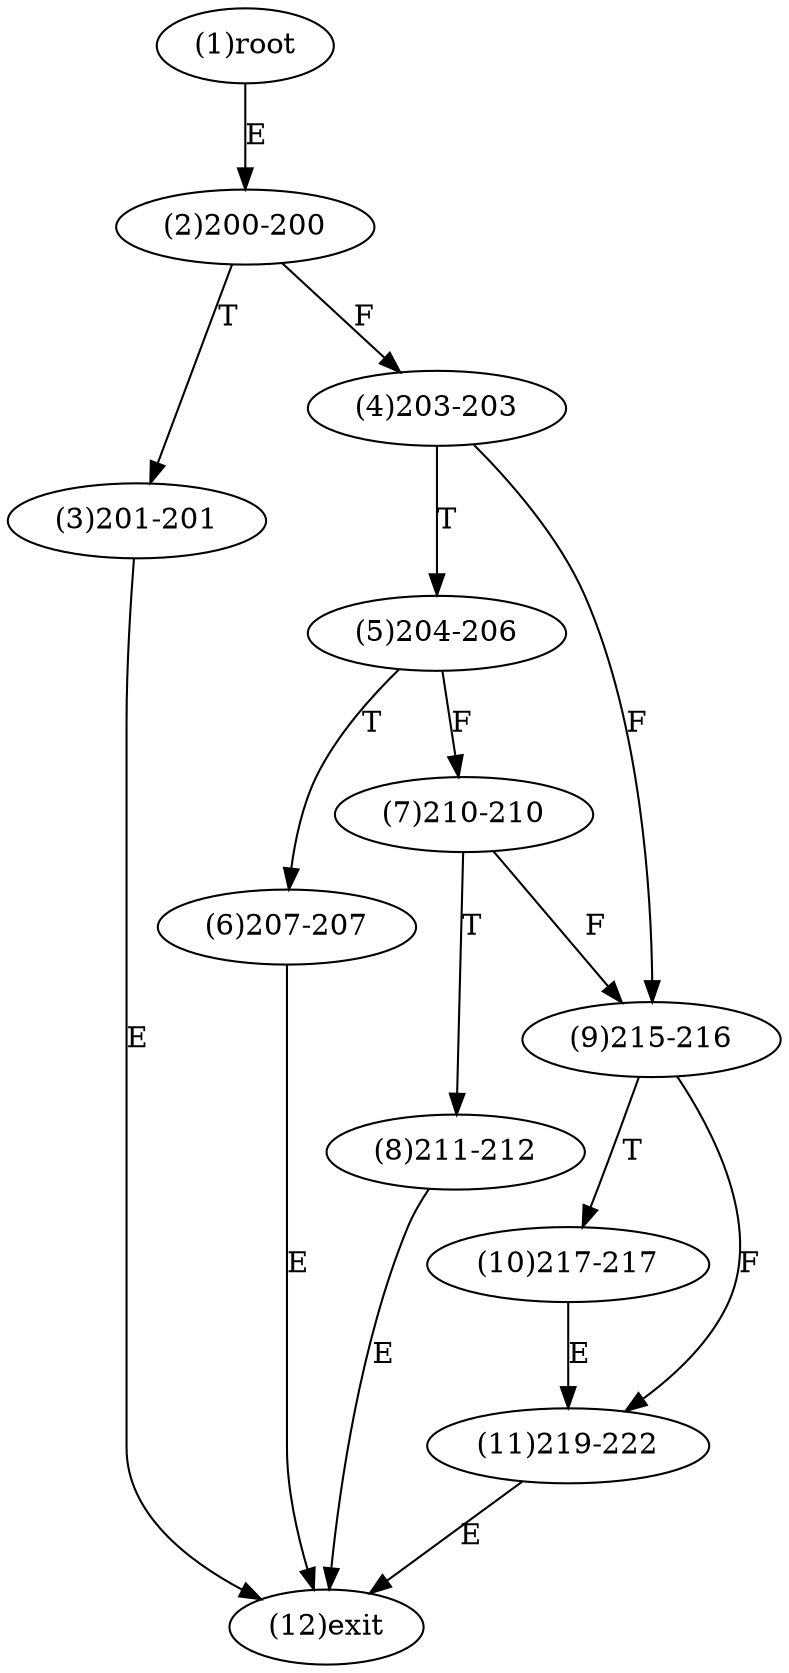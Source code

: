 digraph "" { 
1[ label="(1)root"];
2[ label="(2)200-200"];
3[ label="(3)201-201"];
4[ label="(4)203-203"];
5[ label="(5)204-206"];
6[ label="(6)207-207"];
7[ label="(7)210-210"];
8[ label="(8)211-212"];
9[ label="(9)215-216"];
10[ label="(10)217-217"];
11[ label="(11)219-222"];
12[ label="(12)exit"];
1->2[ label="E"];
2->4[ label="F"];
2->3[ label="T"];
3->12[ label="E"];
4->9[ label="F"];
4->5[ label="T"];
5->7[ label="F"];
5->6[ label="T"];
6->12[ label="E"];
7->9[ label="F"];
7->8[ label="T"];
8->12[ label="E"];
9->11[ label="F"];
9->10[ label="T"];
10->11[ label="E"];
11->12[ label="E"];
}